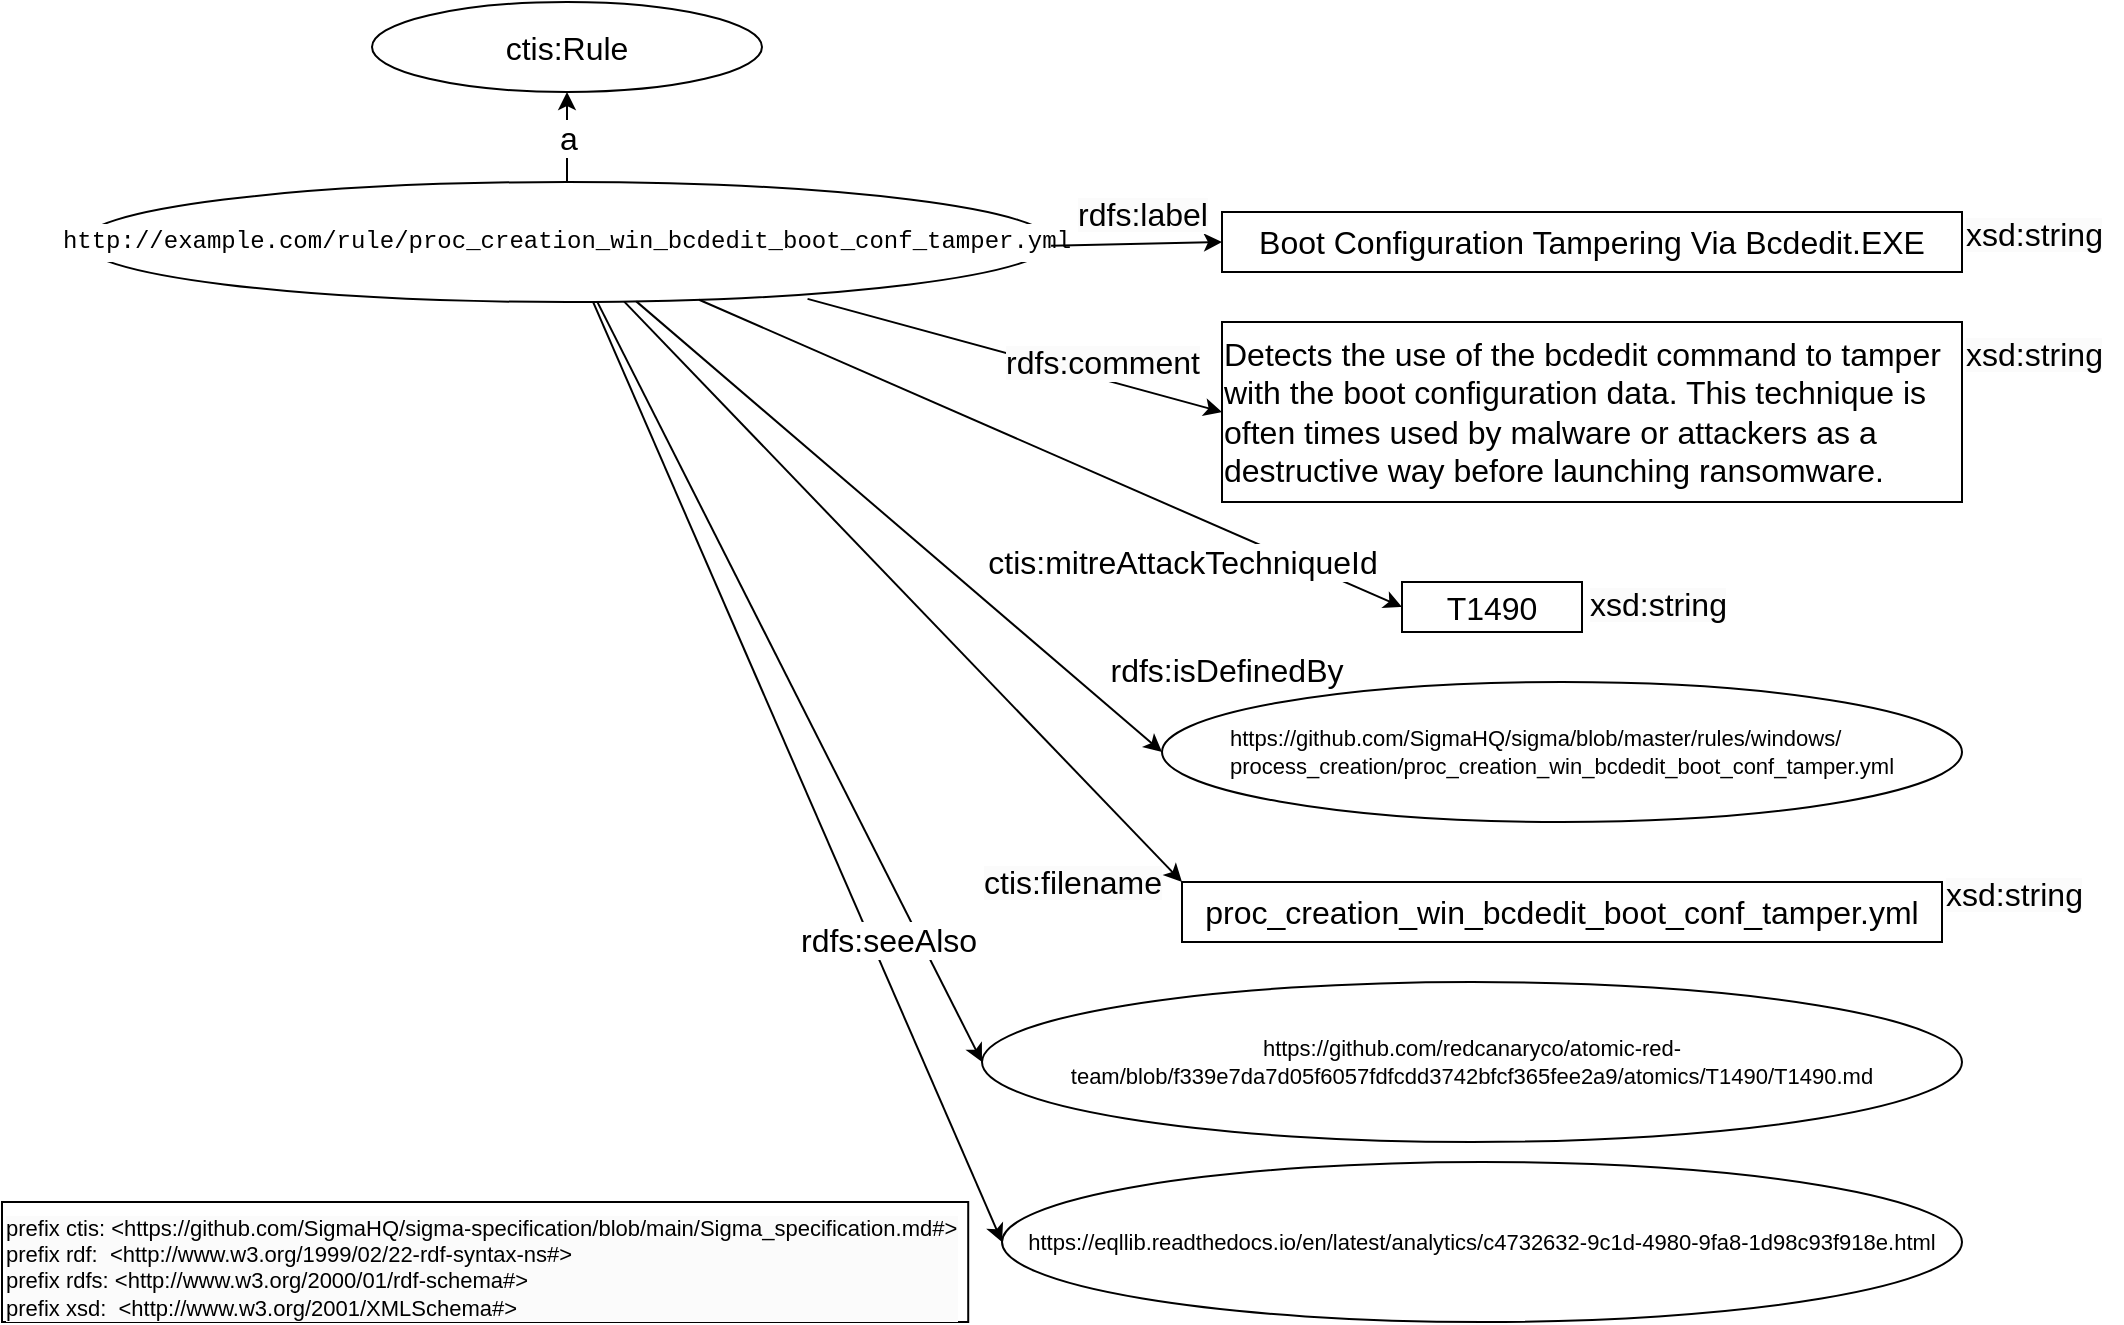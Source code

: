<mxfile version="20.7.4" type="device"><diagram id="MHHPZf3HA7_l-624N73D" name="RDF model"><mxGraphModel dx="3199" dy="1275" grid="1" gridSize="10" guides="1" tooltips="1" connect="1" arrows="1" fold="1" page="1" pageScale="1" pageWidth="850" pageHeight="1100" math="0" shadow="0"><root><mxCell id="0"/><mxCell id="1" parent="0"/><mxCell id="erNGs_32W3G7kHAQA-m1-2" value="&lt;div style=&quot;font-size: 11px;&quot;&gt;https://eqllib.readthedocs.io/en/latest/analytics/c4732632-9c1d-4980-9fa8-1d98c93f918e.html&lt;br style=&quot;font-size: 11px;&quot;&gt;&lt;/div&gt;" style="ellipse;whiteSpace=wrap;html=1;fontSize=11;align=center;" parent="1" vertex="1"><mxGeometry x="240" y="1430" width="480" height="80" as="geometry"/></mxCell><mxCell id="erNGs_32W3G7kHAQA-m1-3" value="&lt;div style=&quot;background-color: rgb(255, 255, 255); font-family: Consolas, &amp;quot;Courier New&amp;quot;, monospace; font-size: 12px; line-height: 19px;&quot;&gt;http://example.com/rule/proc_creation_win_bcdedit_boot_conf_tamper.yml&lt;/div&gt;" style="ellipse;whiteSpace=wrap;html=1;fontSize=12;align=center;" parent="1" vertex="1"><mxGeometry x="-220" y="940" width="485" height="60" as="geometry"/></mxCell><mxCell id="erNGs_32W3G7kHAQA-m1-6" value="&lt;div style=&quot;text-align: left;&quot;&gt;&lt;span style=&quot;background-color: initial;&quot;&gt;Boot Configuration Tampering Via Bcdedit.EXE&lt;/span&gt;&lt;/div&gt;" style="rounded=0;whiteSpace=wrap;html=1;fontSize=16;" parent="1" vertex="1"><mxGeometry x="350" y="955" width="370" height="30" as="geometry"/></mxCell><mxCell id="erNGs_32W3G7kHAQA-m1-7" value="" style="endArrow=classic;html=1;rounded=0;fontSize=16;entryX=0;entryY=0.5;entryDx=0;entryDy=0;" parent="1" source="erNGs_32W3G7kHAQA-m1-3" target="erNGs_32W3G7kHAQA-m1-6" edge="1"><mxGeometry width="50" height="50" relative="1" as="geometry"><mxPoint x="256.89" y="1490" as="sourcePoint"/><mxPoint x="210" y="1615" as="targetPoint"/></mxGeometry></mxCell><mxCell id="erNGs_32W3G7kHAQA-m1-8" value="&lt;span style=&quot;text-align: left; background-color: rgb(251, 251, 251);&quot;&gt;rdfs:label&lt;/span&gt;" style="edgeLabel;html=1;align=center;verticalAlign=middle;resizable=0;points=[];fontSize=16;" parent="erNGs_32W3G7kHAQA-m1-7" vertex="1" connectable="0"><mxGeometry x="0.299" y="-4" relative="1" as="geometry"><mxPoint x="-10" y="-19" as="offset"/></mxGeometry></mxCell><mxCell id="erNGs_32W3G7kHAQA-m1-9" value="&lt;div style=&quot;text-align: left;&quot;&gt;Detects the use of the bcdedit command to tamper with the boot configuration data. This technique is often times used by malware or attackers as a destructive way before launching ransomware.&lt;br&gt;&lt;/div&gt;" style="rounded=0;whiteSpace=wrap;html=1;fontSize=16;" parent="1" vertex="1"><mxGeometry x="350" y="1010" width="370" height="90" as="geometry"/></mxCell><mxCell id="erNGs_32W3G7kHAQA-m1-12" value="&lt;div style=&quot;text-align: left; font-size: 11px;&quot;&gt;&lt;span style=&quot;background-color: initial; font-size: 11px;&quot;&gt;https://github.com/SigmaHQ/sigma/blob/master/rules/windows/&lt;br style=&quot;font-size: 11px;&quot;&gt;process_creation/proc_creation_win_bcdedit_boot_conf_tamper.yml&lt;/span&gt;&lt;/div&gt;" style="ellipse;html=1;fontSize=11;whiteSpace=wrap;" parent="1" vertex="1"><mxGeometry x="320" y="1190" width="400" height="70" as="geometry"/></mxCell><mxCell id="erNGs_32W3G7kHAQA-m1-13" value="" style="endArrow=classic;html=1;rounded=0;fontSize=16;entryX=0;entryY=0.5;entryDx=0;entryDy=0;" parent="1" source="erNGs_32W3G7kHAQA-m1-3" target="erNGs_32W3G7kHAQA-m1-12" edge="1"><mxGeometry width="50" height="50" relative="1" as="geometry"><mxPoint x="126.89" y="1720" as="sourcePoint"/><mxPoint x="176.89" y="1670" as="targetPoint"/></mxGeometry></mxCell><mxCell id="erNGs_32W3G7kHAQA-m1-14" value="&lt;div style=&quot;text-align: left;&quot;&gt;rdfs:isDefinedBy&lt;/div&gt;" style="edgeLabel;html=1;align=center;verticalAlign=middle;resizable=0;points=[];fontSize=16;labelBackgroundColor=#FFFFFF;" parent="erNGs_32W3G7kHAQA-m1-13" vertex="1" connectable="0"><mxGeometry x="0.256" relative="1" as="geometry"><mxPoint x="129" y="43" as="offset"/></mxGeometry></mxCell><mxCell id="erNGs_32W3G7kHAQA-m1-15" value="" style="endArrow=classic;html=1;rounded=0;fontSize=16;entryX=0;entryY=0.5;entryDx=0;entryDy=0;" parent="1" source="erNGs_32W3G7kHAQA-m1-3" target="erNGs_32W3G7kHAQA-m1-32" edge="1"><mxGeometry width="50" height="50" relative="1" as="geometry"><mxPoint x="440.308" y="1794.997" as="sourcePoint"/><mxPoint x="610" y="1855" as="targetPoint"/></mxGeometry></mxCell><mxCell id="erNGs_32W3G7kHAQA-m1-16" value="&lt;div style=&quot;text-align: left;&quot;&gt;ctis:mitreAttackTechniqueId&lt;/div&gt;" style="edgeLabel;html=1;align=center;verticalAlign=middle;resizable=0;points=[];fontSize=16;" parent="erNGs_32W3G7kHAQA-m1-15" vertex="1" connectable="0"><mxGeometry x="0.203" y="-3" relative="1" as="geometry"><mxPoint x="31" y="36" as="offset"/></mxGeometry></mxCell><mxCell id="erNGs_32W3G7kHAQA-m1-17" value="&lt;span style=&quot;color: rgb(0, 0, 0); font-family: Helvetica; font-size: 16px; font-style: normal; font-variant-ligatures: normal; font-variant-caps: normal; font-weight: 400; letter-spacing: normal; orphans: 2; text-align: left; text-indent: 0px; text-transform: none; widows: 2; word-spacing: 0px; -webkit-text-stroke-width: 0px; background-color: rgb(251, 251, 251); text-decoration-thickness: initial; text-decoration-style: initial; text-decoration-color: initial; float: none; display: inline !important;&quot;&gt;xsd:string&lt;/span&gt;" style="text;whiteSpace=wrap;html=1;fontSize=16;" parent="1" vertex="1"><mxGeometry x="720" y="950" width="80" height="30" as="geometry"/></mxCell><mxCell id="erNGs_32W3G7kHAQA-m1-18" value="&lt;span style=&quot;color: rgb(0, 0, 0); font-family: Helvetica; font-size: 16px; font-style: normal; font-variant-ligatures: normal; font-variant-caps: normal; font-weight: 400; letter-spacing: normal; orphans: 2; text-align: left; text-indent: 0px; text-transform: none; widows: 2; word-spacing: 0px; -webkit-text-stroke-width: 0px; background-color: rgb(251, 251, 251); text-decoration-thickness: initial; text-decoration-style: initial; text-decoration-color: initial; float: none; display: inline !important;&quot;&gt;xsd:string&lt;/span&gt;" style="text;whiteSpace=wrap;html=1;fontSize=16;" parent="1" vertex="1"><mxGeometry x="720.0" y="1010" width="80" height="30" as="geometry"/></mxCell><mxCell id="erNGs_32W3G7kHAQA-m1-22" value="&lt;div style=&quot;font-size: 11px;&quot;&gt;https://github.com/redcanaryco/atomic-red-team/blob/f339e7da7d05f6057fdfcdd3742bfcf365fee2a9/atomics/T1490/T1490.md&lt;br style=&quot;font-size: 11px;&quot;&gt;&lt;/div&gt;" style="ellipse;whiteSpace=wrap;html=1;fontSize=11;align=center;" parent="1" vertex="1"><mxGeometry x="230" y="1340" width="490" height="80" as="geometry"/></mxCell><mxCell id="erNGs_32W3G7kHAQA-m1-28" value="" style="endArrow=classic;html=1;rounded=0;fontSize=16;entryX=0;entryY=0.5;entryDx=0;entryDy=0;" parent="1" source="erNGs_32W3G7kHAQA-m1-3" target="erNGs_32W3G7kHAQA-m1-22" edge="1"><mxGeometry width="50" height="50" relative="1" as="geometry"><mxPoint x="131.435" y="1599.743" as="sourcePoint"/><mxPoint x="245.028" y="1805.375" as="targetPoint"/></mxGeometry></mxCell><mxCell id="erNGs_32W3G7kHAQA-m1-32" value="T1490" style="rounded=0;whiteSpace=wrap;html=1;fontSize=16;" parent="1" vertex="1"><mxGeometry x="440.0" y="1140" width="90" height="25" as="geometry"/></mxCell><mxCell id="erNGs_32W3G7kHAQA-m1-33" value="&lt;span style=&quot;color: rgb(0, 0, 0); font-family: Helvetica; font-size: 16px; font-style: normal; font-variant-ligatures: normal; font-variant-caps: normal; font-weight: 400; letter-spacing: normal; orphans: 2; text-align: left; text-indent: 0px; text-transform: none; widows: 2; word-spacing: 0px; -webkit-text-stroke-width: 0px; background-color: rgb(251, 251, 251); text-decoration-thickness: initial; text-decoration-style: initial; text-decoration-color: initial; float: none; display: inline !important;&quot;&gt;xsd:string&lt;/span&gt;" style="text;whiteSpace=wrap;html=1;fontSize=16;" parent="1" vertex="1"><mxGeometry x="710" y="1280" width="80" height="30" as="geometry"/></mxCell><mxCell id="erNGs_32W3G7kHAQA-m1-37" value="" style="endArrow=classic;html=1;rounded=0;fontSize=16;entryX=0;entryY=0.5;entryDx=0;entryDy=0;" parent="1" source="erNGs_32W3G7kHAQA-m1-3" target="erNGs_32W3G7kHAQA-m1-2" edge="1"><mxGeometry width="50" height="50" relative="1" as="geometry"><mxPoint x="226.89" y="2100" as="sourcePoint"/><mxPoint x="276.89" y="2050" as="targetPoint"/></mxGeometry></mxCell><mxCell id="5P9VOurZ-1s40JATvKaO-7" value="&lt;div style=&quot;&quot;&gt;&lt;font style=&quot;font-size: 16px;&quot; face=&quot;Helvetica&quot;&gt;rdfs:seeAlso&lt;/font&gt;&lt;/div&gt;" style="edgeLabel;html=1;align=center;verticalAlign=middle;resizable=0;points=[];fontSize=14;fontFamily=Verdana;" parent="erNGs_32W3G7kHAQA-m1-37" vertex="1" connectable="0"><mxGeometry x="0.509" y="-2" relative="1" as="geometry"><mxPoint x="-5" y="-36" as="offset"/></mxGeometry></mxCell><mxCell id="erNGs_32W3G7kHAQA-m1-39" value="&lt;span style=&quot;text-align: left;&quot;&gt;ctis:Rule&lt;/span&gt;" style="ellipse;whiteSpace=wrap;html=1;fontSize=16;" parent="1" vertex="1"><mxGeometry x="-75.0" y="850" width="195" height="45" as="geometry"/></mxCell><mxCell id="erNGs_32W3G7kHAQA-m1-40" value="a" style="endArrow=classic;html=1;rounded=0;fontSize=16;" parent="1" source="erNGs_32W3G7kHAQA-m1-3" target="erNGs_32W3G7kHAQA-m1-39" edge="1"><mxGeometry width="50" height="50" relative="1" as="geometry"><mxPoint x="130" y="1410" as="sourcePoint"/><mxPoint x="180" y="1360" as="targetPoint"/></mxGeometry></mxCell><mxCell id="erNGs_32W3G7kHAQA-m1-41" value="&lt;div style=&quot;border-color: var(--border-color); color: rgb(0, 0, 0); font-family: Helvetica; font-size: 11px; font-style: normal; font-variant-ligatures: normal; font-variant-caps: normal; font-weight: 400; letter-spacing: normal; orphans: 2; text-align: left; text-indent: 0px; text-transform: none; widows: 2; word-spacing: 0px; -webkit-text-stroke-width: 0px; background-color: rgb(251, 251, 251); text-decoration-thickness: initial; text-decoration-style: initial; text-decoration-color: initial;&quot;&gt;prefix ctis: &amp;lt;https://github.com/SigmaHQ/sigma-specification/blob/main/Sigma_specification.md#&amp;gt;&lt;/div&gt;&lt;div style=&quot;border-color: var(--border-color); color: rgb(0, 0, 0); font-family: Helvetica; font-size: 11px; font-style: normal; font-variant-ligatures: normal; font-variant-caps: normal; font-weight: 400; letter-spacing: normal; orphans: 2; text-align: left; text-indent: 0px; text-transform: none; widows: 2; word-spacing: 0px; -webkit-text-stroke-width: 0px; background-color: rgb(251, 251, 251); text-decoration-thickness: initial; text-decoration-style: initial; text-decoration-color: initial;&quot;&gt;prefix rdf:&amp;nbsp; &amp;lt;http://www.w3.org/1999/02/22-rdf-syntax-ns#&amp;gt;&lt;/div&gt;&lt;div style=&quot;border-color: var(--border-color); color: rgb(0, 0, 0); font-family: Helvetica; font-size: 11px; font-style: normal; font-variant-ligatures: normal; font-variant-caps: normal; font-weight: 400; letter-spacing: normal; orphans: 2; text-align: left; text-indent: 0px; text-transform: none; widows: 2; word-spacing: 0px; -webkit-text-stroke-width: 0px; background-color: rgb(251, 251, 251); text-decoration-thickness: initial; text-decoration-style: initial; text-decoration-color: initial;&quot;&gt;prefix rdfs: &amp;lt;http://www.w3.org/2000/01/rdf-schema#&amp;gt;&lt;/div&gt;&lt;div style=&quot;border-color: var(--border-color); color: rgb(0, 0, 0); font-family: Helvetica; font-size: 11px; font-style: normal; font-variant-ligatures: normal; font-variant-caps: normal; font-weight: 400; letter-spacing: normal; orphans: 2; text-align: left; text-indent: 0px; text-transform: none; widows: 2; word-spacing: 0px; -webkit-text-stroke-width: 0px; background-color: rgb(251, 251, 251); text-decoration-thickness: initial; text-decoration-style: initial; text-decoration-color: initial;&quot;&gt;prefix xsd:&amp;nbsp; &amp;lt;http://www.w3.org/2001/XMLSchema#&amp;gt;&lt;/div&gt;" style="text;whiteSpace=wrap;html=1;strokeColor=default;fontSize=11;" parent="1" vertex="1"><mxGeometry x="-260" y="1450" width="483.11" height="60" as="geometry"/></mxCell><mxCell id="5P9VOurZ-1s40JATvKaO-2" value="" style="endArrow=classic;html=1;rounded=0;fontSize=16;entryX=0;entryY=0.5;entryDx=0;entryDy=0;exitX=0.748;exitY=0.974;exitDx=0;exitDy=0;exitPerimeter=0;" parent="1" source="erNGs_32W3G7kHAQA-m1-3" target="erNGs_32W3G7kHAQA-m1-9" edge="1"><mxGeometry width="50" height="50" relative="1" as="geometry"><mxPoint x="144.05" y="1005.24" as="sourcePoint"/><mxPoint x="263.16" y="1025" as="targetPoint"/></mxGeometry></mxCell><mxCell id="5P9VOurZ-1s40JATvKaO-3" value="&lt;span style=&quot;text-align: left; background-color: rgb(251, 251, 251);&quot;&gt;rdfs:comment&lt;/span&gt;" style="edgeLabel;html=1;align=center;verticalAlign=middle;resizable=0;points=[];fontSize=16;" parent="5P9VOurZ-1s40JATvKaO-2" vertex="1" connectable="0"><mxGeometry x="0.299" y="-4" relative="1" as="geometry"><mxPoint x="13" y="-9" as="offset"/></mxGeometry></mxCell><mxCell id="5P9VOurZ-1s40JATvKaO-4" value="&lt;div style=&quot;text-align: left;&quot;&gt;proc_creation_win_bcdedit_boot_conf_tamper.yml&lt;br&gt;&lt;/div&gt;" style="rounded=0;whiteSpace=wrap;html=1;fontSize=16;" parent="1" vertex="1"><mxGeometry x="330" y="1290" width="380" height="30" as="geometry"/></mxCell><mxCell id="5P9VOurZ-1s40JATvKaO-5" value="" style="endArrow=classic;html=1;rounded=0;entryX=0;entryY=0;entryDx=0;entryDy=0;" parent="1" source="erNGs_32W3G7kHAQA-m1-3" target="5P9VOurZ-1s40JATvKaO-4" edge="1"><mxGeometry width="50" height="50" relative="1" as="geometry"><mxPoint x="300" y="1320" as="sourcePoint"/><mxPoint x="350" y="1270" as="targetPoint"/></mxGeometry></mxCell><mxCell id="5P9VOurZ-1s40JATvKaO-6" value="&lt;span style=&quot;font-size: 16px; text-align: left; background-color: rgb(251, 251, 251);&quot;&gt;ctis:filename&lt;/span&gt;" style="edgeLabel;html=1;align=center;verticalAlign=middle;resizable=0;points=[];" parent="5P9VOurZ-1s40JATvKaO-5" vertex="1" connectable="0"><mxGeometry x="-0.108" relative="1" as="geometry"><mxPoint x="99" y="161" as="offset"/></mxGeometry></mxCell><mxCell id="5P9VOurZ-1s40JATvKaO-9" value="&lt;span style=&quot;color: rgb(0, 0, 0); font-family: Helvetica; font-size: 16px; font-style: normal; font-variant-ligatures: normal; font-variant-caps: normal; font-weight: 400; letter-spacing: normal; orphans: 2; text-align: left; text-indent: 0px; text-transform: none; widows: 2; word-spacing: 0px; -webkit-text-stroke-width: 0px; background-color: rgb(251, 251, 251); text-decoration-thickness: initial; text-decoration-style: initial; text-decoration-color: initial; float: none; display: inline !important;&quot;&gt;xsd:string&lt;/span&gt;" style="text;whiteSpace=wrap;html=1;fontSize=16;" parent="1" vertex="1"><mxGeometry x="531.89" y="1135" width="80" height="30" as="geometry"/></mxCell></root></mxGraphModel></diagram></mxfile>
